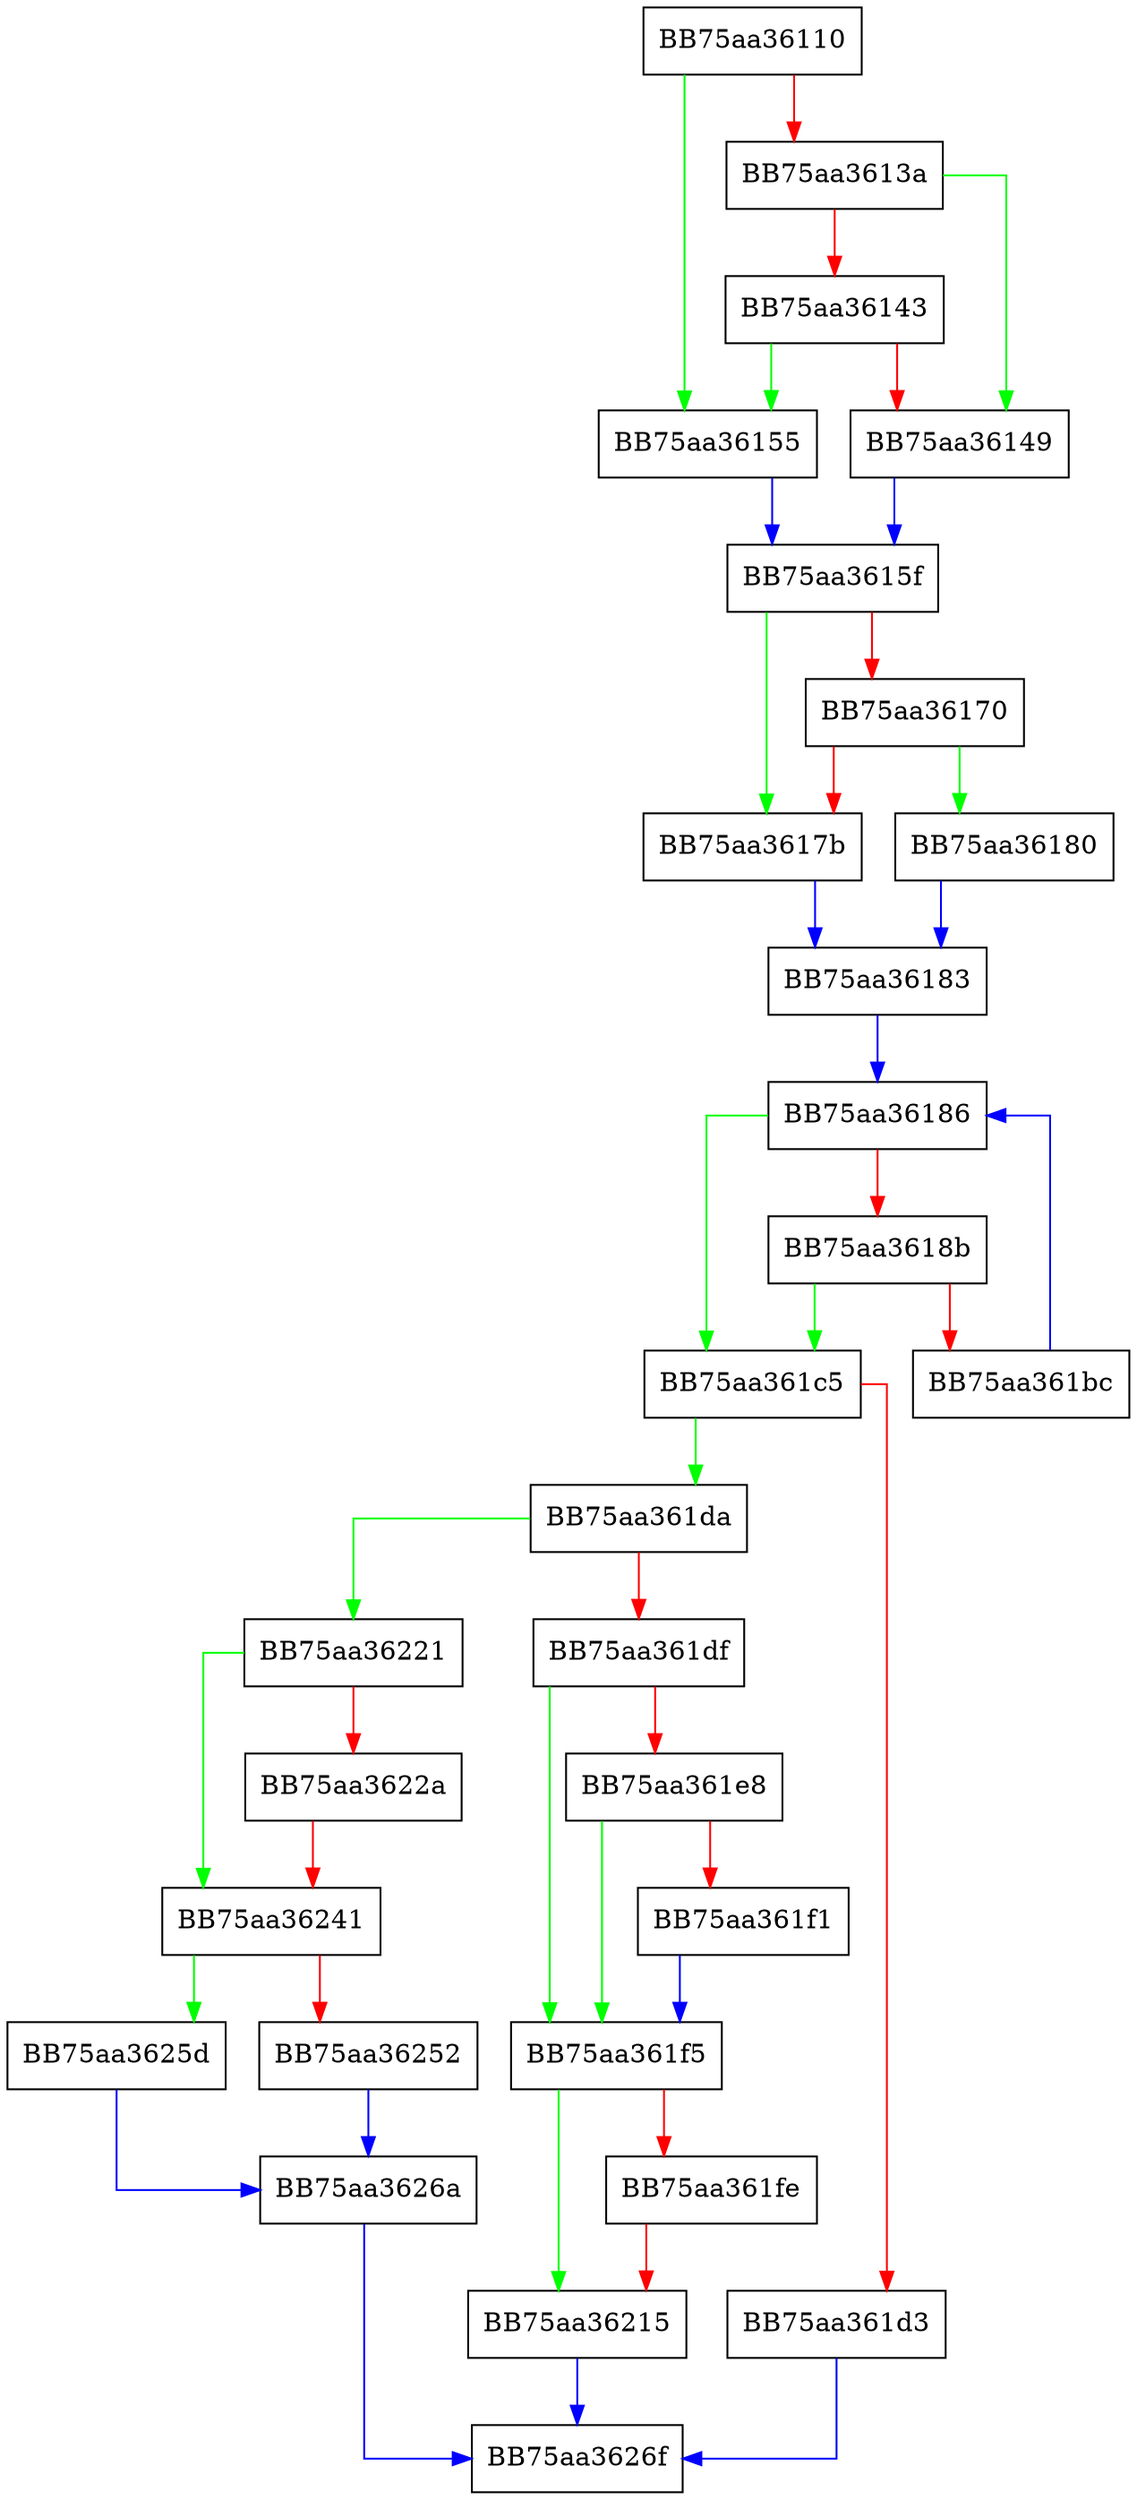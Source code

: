 digraph match_long_set_repeat {
  node [shape="box"];
  graph [splines=ortho];
  BB75aa36110 -> BB75aa36155 [color="green"];
  BB75aa36110 -> BB75aa3613a [color="red"];
  BB75aa3613a -> BB75aa36149 [color="green"];
  BB75aa3613a -> BB75aa36143 [color="red"];
  BB75aa36143 -> BB75aa36155 [color="green"];
  BB75aa36143 -> BB75aa36149 [color="red"];
  BB75aa36149 -> BB75aa3615f [color="blue"];
  BB75aa36155 -> BB75aa3615f [color="blue"];
  BB75aa3615f -> BB75aa3617b [color="green"];
  BB75aa3615f -> BB75aa36170 [color="red"];
  BB75aa36170 -> BB75aa36180 [color="green"];
  BB75aa36170 -> BB75aa3617b [color="red"];
  BB75aa3617b -> BB75aa36183 [color="blue"];
  BB75aa36180 -> BB75aa36183 [color="blue"];
  BB75aa36183 -> BB75aa36186 [color="blue"];
  BB75aa36186 -> BB75aa361c5 [color="green"];
  BB75aa36186 -> BB75aa3618b [color="red"];
  BB75aa3618b -> BB75aa361c5 [color="green"];
  BB75aa3618b -> BB75aa361bc [color="red"];
  BB75aa361bc -> BB75aa36186 [color="blue"];
  BB75aa361c5 -> BB75aa361da [color="green"];
  BB75aa361c5 -> BB75aa361d3 [color="red"];
  BB75aa361d3 -> BB75aa3626f [color="blue"];
  BB75aa361da -> BB75aa36221 [color="green"];
  BB75aa361da -> BB75aa361df [color="red"];
  BB75aa361df -> BB75aa361f5 [color="green"];
  BB75aa361df -> BB75aa361e8 [color="red"];
  BB75aa361e8 -> BB75aa361f5 [color="green"];
  BB75aa361e8 -> BB75aa361f1 [color="red"];
  BB75aa361f1 -> BB75aa361f5 [color="blue"];
  BB75aa361f5 -> BB75aa36215 [color="green"];
  BB75aa361f5 -> BB75aa361fe [color="red"];
  BB75aa361fe -> BB75aa36215 [color="red"];
  BB75aa36215 -> BB75aa3626f [color="blue"];
  BB75aa36221 -> BB75aa36241 [color="green"];
  BB75aa36221 -> BB75aa3622a [color="red"];
  BB75aa3622a -> BB75aa36241 [color="red"];
  BB75aa36241 -> BB75aa3625d [color="green"];
  BB75aa36241 -> BB75aa36252 [color="red"];
  BB75aa36252 -> BB75aa3626a [color="blue"];
  BB75aa3625d -> BB75aa3626a [color="blue"];
  BB75aa3626a -> BB75aa3626f [color="blue"];
}